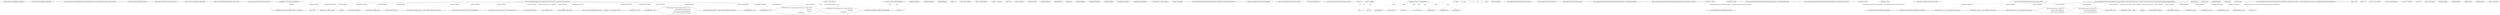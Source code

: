 digraph  {
m1_22 [cluster="System.Text.StringBuilder.StringBuilder()", file="StrikethroughTests.cs", label="Entry System.Text.StringBuilder.StringBuilder()", span="0-0"];
m1_24 [cluster="System.Text.StringBuilder.Append(char)", file="StrikethroughTests.cs", label="Entry System.Text.StringBuilder.Append(char)", span="0-0"];
m1_83 [cluster="CommonMark.CommonMarkException.CommonMarkException(string, CommonMark.Syntax.Block, System.Exception)", file="StrikethroughTests.cs", label="Entry CommonMark.CommonMarkException.CommonMarkException(string, CommonMark.Syntax.Block, System.Exception)", span="32-32"];
m1_25 [cluster="System.Text.StringBuilder.ToString()", file="StrikethroughTests.cs", label="Entry System.Text.StringBuilder.ToString()", span="0-0"];
m1_81 [cluster="System.IO.TextWriter.WriteLine(string, object)", file="StrikethroughTests.cs", label="Entry System.IO.TextWriter.WriteLine(string, object)", span="0-0"];
m1_23 [cluster="System.Text.StringBuilder.Append(string)", file="StrikethroughTests.cs", label="Entry System.Text.StringBuilder.Append(string)", span="0-0"];
m1_80 [cluster="System.IO.TextWriter.WriteLine(string, object, object)", file="StrikethroughTests.cs", label="Entry System.IO.TextWriter.WriteLine(string, object, object)", span="0-0"];
m1_86 [cluster="System.Collections.Generic.Stack<T>.Push(T)", file="StrikethroughTests.cs", label="Entry System.Collections.Generic.Stack<T>.Push(T)", span="0-0"];
m1_28 [cluster="CommonMark.Formatter.Printer.PrintBlocks(System.IO.TextWriter, CommonMark.Syntax.Block, int)", file="StrikethroughTests.cs", label="var inlineStack = new Stack<InlineStackEntry>()", span="49-49"];
m1_52 [cluster="CommonMark.Formatter.Printer.PrintBlocks(System.IO.TextWriter, CommonMark.Syntax.Block, int)", file="StrikethroughTests.cs", label="writer.WriteLine(''indented_code {0}'', format_str(block.StringContent.ToString()))", span="103-103"];
m1_54 [cluster="CommonMark.Formatter.Printer.PrintBlocks(System.IO.TextWriter, CommonMark.Syntax.Block, int)", file="StrikethroughTests.cs", label="writer.WriteLine(''fenced_code length={0} info={1} {2}'',\r\n                               block.FencedCodeData.FenceLength,\r\n                               format_str(block.FencedCodeData.Info),\r\n                               format_str(block.StringContent.ToString()))", span="107-110"];
m1_56 [cluster="CommonMark.Formatter.Printer.PrintBlocks(System.IO.TextWriter, CommonMark.Syntax.Block, int)", file="StrikethroughTests.cs", label="writer.WriteLine(''html_block {0}'', format_str(block.StringContent.ToString()))", span="114-114"];
m1_26 [cluster="CommonMark.Formatter.Printer.PrintBlocks(System.IO.TextWriter, CommonMark.Syntax.Block, int)", file="StrikethroughTests.cs", label="Entry CommonMark.Formatter.Printer.PrintBlocks(System.IO.TextWriter, CommonMark.Syntax.Block, int)", span="46-46"];
m1_51 [cluster="CommonMark.Formatter.Printer.PrintBlocks(System.IO.TextWriter, CommonMark.Syntax.Block, int)", file="StrikethroughTests.cs", label="BlockTag.IndentedCode", span="102-102"];
m1_60 [cluster="CommonMark.Formatter.Printer.PrintBlocks(System.IO.TextWriter, CommonMark.Syntax.Block, int)", file="StrikethroughTests.cs", label="block.InlineContent != null", span="125-125"];
m1_53 [cluster="CommonMark.Formatter.Printer.PrintBlocks(System.IO.TextWriter, CommonMark.Syntax.Block, int)", file="StrikethroughTests.cs", label="BlockTag.FencedCode", span="106-106"];
m1_55 [cluster="CommonMark.Formatter.Printer.PrintBlocks(System.IO.TextWriter, CommonMark.Syntax.Block, int)", file="StrikethroughTests.cs", label="BlockTag.HtmlBlock", span="113-113"];
m1_27 [cluster="CommonMark.Formatter.Printer.PrintBlocks(System.IO.TextWriter, CommonMark.Syntax.Block, int)", file="StrikethroughTests.cs", label="var stack = new Stack<BlockStackEntry>()", span="48-48"];
m1_29 [cluster="CommonMark.Formatter.Printer.PrintBlocks(System.IO.TextWriter, CommonMark.Syntax.Block, int)", file="StrikethroughTests.cs", label="block != null", span="51-51"];
m1_30 [cluster="CommonMark.Formatter.Printer.PrintBlocks(System.IO.TextWriter, CommonMark.Syntax.Block, int)", file="StrikethroughTests.cs", label="writer.Write(new string(' ', indent))", span="53-53"];
m1_31 [cluster="CommonMark.Formatter.Printer.PrintBlocks(System.IO.TextWriter, CommonMark.Syntax.Block, int)", file="StrikethroughTests.cs", label="block.Tag", span="55-55"];
m1_33 [cluster="CommonMark.Formatter.Printer.PrintBlocks(System.IO.TextWriter, CommonMark.Syntax.Block, int)", file="StrikethroughTests.cs", label="writer.WriteLine(''document'')", span="58-58"];
m1_35 [cluster="CommonMark.Formatter.Printer.PrintBlocks(System.IO.TextWriter, CommonMark.Syntax.Block, int)", file="StrikethroughTests.cs", label="writer.WriteLine(''block_quote'')", span="62-62"];
m1_37 [cluster="CommonMark.Formatter.Printer.PrintBlocks(System.IO.TextWriter, CommonMark.Syntax.Block, int)", file="StrikethroughTests.cs", label="writer.WriteLine(''list_item'')", span="66-66"];
m1_39 [cluster="CommonMark.Formatter.Printer.PrintBlocks(System.IO.TextWriter, CommonMark.Syntax.Block, int)", file="StrikethroughTests.cs", label="var data = block.ListData", span="70-70"];
m1_41 [cluster="CommonMark.Formatter.Printer.PrintBlocks(System.IO.TextWriter, CommonMark.Syntax.Block, int)", file="StrikethroughTests.cs", label="writer.WriteLine(''list (type=ordered tight={0} start={1} delim={2})'',\r\n                                 data.IsTight,\r\n                                 data.Start,\r\n                                 data.Delimiter)", span="73-76"];
m1_42 [cluster="CommonMark.Formatter.Printer.PrintBlocks(System.IO.TextWriter, CommonMark.Syntax.Block, int)", file="StrikethroughTests.cs", label="writer.WriteLine(''list (type=bullet tight={0} bullet_char={1})'',\r\n                                 data.IsTight,\r\n                                 data.BulletChar)", span="80-82"];
m1_44 [cluster="CommonMark.Formatter.Printer.PrintBlocks(System.IO.TextWriter, CommonMark.Syntax.Block, int)", file="StrikethroughTests.cs", label="writer.WriteLine(''atx_header (level={0})'', block.HeaderLevel)", span="87-87"];
m1_46 [cluster="CommonMark.Formatter.Printer.PrintBlocks(System.IO.TextWriter, CommonMark.Syntax.Block, int)", file="StrikethroughTests.cs", label="writer.WriteLine(''setext_header (level={0})'', block.HeaderLevel)", span="91-91"];
m1_48 [cluster="CommonMark.Formatter.Printer.PrintBlocks(System.IO.TextWriter, CommonMark.Syntax.Block, int)", file="StrikethroughTests.cs", label="writer.WriteLine(''paragraph'')", span="95-95"];
m1_50 [cluster="CommonMark.Formatter.Printer.PrintBlocks(System.IO.TextWriter, CommonMark.Syntax.Block, int)", file="StrikethroughTests.cs", label="writer.WriteLine(''hrule'')", span="99-99"];
m1_58 [cluster="CommonMark.Formatter.Printer.PrintBlocks(System.IO.TextWriter, CommonMark.Syntax.Block, int)", file="StrikethroughTests.cs", label="writer.WriteLine(''reference_def'')", span="118-118"];
m1_59 [cluster="CommonMark.Formatter.Printer.PrintBlocks(System.IO.TextWriter, CommonMark.Syntax.Block, int)", file="StrikethroughTests.cs", label="throw new CommonMarkException(''Block type '' + block.Tag + '' is not supported.'', block);", span="122-122"];
m1_61 [cluster="CommonMark.Formatter.Printer.PrintBlocks(System.IO.TextWriter, CommonMark.Syntax.Block, int)", file="StrikethroughTests.cs", label="PrintInlines(writer, block.InlineContent, indent + 2, inlineStack)", span="127-127"];
m1_62 [cluster="CommonMark.Formatter.Printer.PrintBlocks(System.IO.TextWriter, CommonMark.Syntax.Block, int)", file="StrikethroughTests.cs", label="block.FirstChild != null", span="130-130"];
m1_63 [cluster="CommonMark.Formatter.Printer.PrintBlocks(System.IO.TextWriter, CommonMark.Syntax.Block, int)", file="StrikethroughTests.cs", label="block.NextSibling != null", span="132-132"];
m1_64 [cluster="CommonMark.Formatter.Printer.PrintBlocks(System.IO.TextWriter, CommonMark.Syntax.Block, int)", file="StrikethroughTests.cs", label="stack.Push(new BlockStackEntry(indent, block.NextSibling))", span="133-133"];
m1_65 [cluster="CommonMark.Formatter.Printer.PrintBlocks(System.IO.TextWriter, CommonMark.Syntax.Block, int)", file="StrikethroughTests.cs", label="indent += 2", span="135-135"];
m1_66 [cluster="CommonMark.Formatter.Printer.PrintBlocks(System.IO.TextWriter, CommonMark.Syntax.Block, int)", file="StrikethroughTests.cs", label="block = block.FirstChild", span="136-136"];
m1_67 [cluster="CommonMark.Formatter.Printer.PrintBlocks(System.IO.TextWriter, CommonMark.Syntax.Block, int)", file="StrikethroughTests.cs", label="block.NextSibling != null", span="138-138"];
m1_68 [cluster="CommonMark.Formatter.Printer.PrintBlocks(System.IO.TextWriter, CommonMark.Syntax.Block, int)", file="StrikethroughTests.cs", label="block = block.NextSibling", span="140-140"];
m1_69 [cluster="CommonMark.Formatter.Printer.PrintBlocks(System.IO.TextWriter, CommonMark.Syntax.Block, int)", file="StrikethroughTests.cs", label="stack.Count > 0", span="142-142"];
m1_70 [cluster="CommonMark.Formatter.Printer.PrintBlocks(System.IO.TextWriter, CommonMark.Syntax.Block, int)", file="StrikethroughTests.cs", label="var entry = stack.Pop()", span="144-144"];
m1_73 [cluster="CommonMark.Formatter.Printer.PrintBlocks(System.IO.TextWriter, CommonMark.Syntax.Block, int)", file="StrikethroughTests.cs", label="block = null", span="150-150"];
m1_72 [cluster="CommonMark.Formatter.Printer.PrintBlocks(System.IO.TextWriter, CommonMark.Syntax.Block, int)", file="StrikethroughTests.cs", label="block = entry.Target", span="146-146"];
m1_32 [cluster="CommonMark.Formatter.Printer.PrintBlocks(System.IO.TextWriter, CommonMark.Syntax.Block, int)", file="StrikethroughTests.cs", label="BlockTag.Document", span="57-57"];
m1_34 [cluster="CommonMark.Formatter.Printer.PrintBlocks(System.IO.TextWriter, CommonMark.Syntax.Block, int)", file="StrikethroughTests.cs", label="BlockTag.BlockQuote", span="61-61"];
m1_36 [cluster="CommonMark.Formatter.Printer.PrintBlocks(System.IO.TextWriter, CommonMark.Syntax.Block, int)", file="StrikethroughTests.cs", label="BlockTag.ListItem", span="65-65"];
m1_38 [cluster="CommonMark.Formatter.Printer.PrintBlocks(System.IO.TextWriter, CommonMark.Syntax.Block, int)", file="StrikethroughTests.cs", label="BlockTag.List", span="69-69"];
m1_43 [cluster="CommonMark.Formatter.Printer.PrintBlocks(System.IO.TextWriter, CommonMark.Syntax.Block, int)", file="StrikethroughTests.cs", label="BlockTag.AtxHeader", span="86-86"];
m1_45 [cluster="CommonMark.Formatter.Printer.PrintBlocks(System.IO.TextWriter, CommonMark.Syntax.Block, int)", file="StrikethroughTests.cs", label="BlockTag.SETextHeader", span="90-90"];
m1_47 [cluster="CommonMark.Formatter.Printer.PrintBlocks(System.IO.TextWriter, CommonMark.Syntax.Block, int)", file="StrikethroughTests.cs", label="BlockTag.Paragraph", span="94-94"];
m1_49 [cluster="CommonMark.Formatter.Printer.PrintBlocks(System.IO.TextWriter, CommonMark.Syntax.Block, int)", file="StrikethroughTests.cs", label="BlockTag.HorizontalRuler", span="98-98"];
m1_57 [cluster="CommonMark.Formatter.Printer.PrintBlocks(System.IO.TextWriter, CommonMark.Syntax.Block, int)", file="StrikethroughTests.cs", label="BlockTag.ReferenceDefinition", span="117-117"];
m1_40 [cluster="CommonMark.Formatter.Printer.PrintBlocks(System.IO.TextWriter, CommonMark.Syntax.Block, int)", file="StrikethroughTests.cs", label="data.ListType == ListType.Ordered", span="71-71"];
m1_71 [cluster="CommonMark.Formatter.Printer.PrintBlocks(System.IO.TextWriter, CommonMark.Syntax.Block, int)", file="StrikethroughTests.cs", label="indent = entry.Indent", span="145-145"];
m1_74 [cluster="CommonMark.Formatter.Printer.PrintBlocks(System.IO.TextWriter, CommonMark.Syntax.Block, int)", file="StrikethroughTests.cs", label="Exit CommonMark.Formatter.Printer.PrintBlocks(System.IO.TextWriter, CommonMark.Syntax.Block, int)", span="46-46"];
m1_82 [cluster="CommonMark.Syntax.StringContent.ToString()", file="StrikethroughTests.cs", label="Entry CommonMark.Syntax.StringContent.ToString()", span="50-50"];
m1_75 [cluster="System.Collections.Generic.Stack<T>.Stack()", file="StrikethroughTests.cs", label="Entry System.Collections.Generic.Stack<T>.Stack()", span="0-0"];
m1_76 [cluster="string.String(char, int)", file="StrikethroughTests.cs", label="Entry string.String(char, int)", span="0-0"];
m1_0 [cluster="CommonMark.Formatter.Printer.format_str(string)", file="StrikethroughTests.cs", label="Entry CommonMark.Formatter.Printer.format_str(string)", span="9-9"];
m1_18 [cluster="CommonMark.Formatter.Printer.format_str(string)", color=green, community=0, file="StrikethroughTests.cs", label="pos++", prediction=0, span="37-37"];
m1_3 [cluster="CommonMark.Formatter.Printer.format_str(string)", file="StrikethroughTests.cs", label="int pos = 0", span="14-14"];
m1_12 [cluster="CommonMark.Formatter.Printer.format_str(string)", file="StrikethroughTests.cs", label="result.Append(''\\n'')", span="25-25"];
m1_14 [cluster="CommonMark.Formatter.Printer.format_str(string)", file="StrikethroughTests.cs", label="result.Append(''\\\'''')", span="28-28"];
m1_16 [cluster="CommonMark.Formatter.Printer.format_str(string)", file="StrikethroughTests.cs", label="result.Append(''\\\\'')", span="31-31"];
m1_17 [cluster="CommonMark.Formatter.Printer.format_str(string)", file="StrikethroughTests.cs", label="result.Append(c)", span="34-34"];
m1_8 [cluster="CommonMark.Formatter.Printer.format_str(string)", file="StrikethroughTests.cs", label="pos < len", span="19-19"];
m1_19 [cluster="CommonMark.Formatter.Printer.format_str(string)", color=green, community=0, file="StrikethroughTests.cs", label="result.Append(''\'''')", prediction=1, span="39-39"];
m1_5 [cluster="CommonMark.Formatter.Printer.format_str(string)", file="StrikethroughTests.cs", label="StringBuilder result = new StringBuilder()", span="16-16"];
m1_20 [cluster="CommonMark.Formatter.Printer.format_str(string)", color=green, community=0, file="StrikethroughTests.cs", label="return result.ToString();", prediction=1, span="40-40"];
m1_1 [cluster="CommonMark.Formatter.Printer.format_str(string)", file="StrikethroughTests.cs", label="s == null", span="11-11"];
m1_4 [cluster="CommonMark.Formatter.Printer.format_str(string)", file="StrikethroughTests.cs", label="int len = s.Length", span="15-15"];
m1_9 [cluster="CommonMark.Formatter.Printer.format_str(string)", file="StrikethroughTests.cs", label="c = s[pos]", span="21-21"];
m1_11 [cluster="CommonMark.Formatter.Printer.format_str(string)", file="StrikethroughTests.cs", label="'\n'", span="24-24"];
m1_13 [cluster="CommonMark.Formatter.Printer.format_str(string)", file="StrikethroughTests.cs", label="''''", span="27-27"];
m1_15 [cluster="CommonMark.Formatter.Printer.format_str(string)", file="StrikethroughTests.cs", label="'\\'", span="30-30"];
m1_10 [cluster="CommonMark.Formatter.Printer.format_str(string)", file="StrikethroughTests.cs", label=c, span="22-22"];
m1_7 [cluster="CommonMark.Formatter.Printer.format_str(string)", file="StrikethroughTests.cs", label="result.Append(''\'''')", span="18-18"];
m1_6 [cluster="CommonMark.Formatter.Printer.format_str(string)", file="StrikethroughTests.cs", label="char c", span="17-17"];
m1_2 [cluster="CommonMark.Formatter.Printer.format_str(string)", file="StrikethroughTests.cs", label="return string.Empty;", span="12-12"];
m1_21 [cluster="CommonMark.Formatter.Printer.format_str(string)", file="StrikethroughTests.cs", label="Exit CommonMark.Formatter.Printer.format_str(string)", span="9-9"];
m1_77 [cluster="System.IO.TextWriter.Write(string)", file="StrikethroughTests.cs", label="Entry System.IO.TextWriter.Write(string)", span="0-0"];
m1_78 [cluster="System.IO.TextWriter.WriteLine(string)", file="StrikethroughTests.cs", label="Entry System.IO.TextWriter.WriteLine(string)", span="0-0"];
m1_125 [cluster="CommonMark.Formatter.Printer.BlockStackEntry.BlockStackEntry(int, CommonMark.Syntax.Block)", file="StrikethroughTests.cs", label="Exit CommonMark.Formatter.Printer.BlockStackEntry.BlockStackEntry(int, CommonMark.Syntax.Block)", span="233-233"];
m1_85 [cluster="CommonMark.Formatter.Printer.BlockStackEntry.BlockStackEntry(int, CommonMark.Syntax.Block)", file="StrikethroughTests.cs", label="Entry CommonMark.Formatter.Printer.BlockStackEntry.BlockStackEntry(int, CommonMark.Syntax.Block)", span="233-233"];
m1_123 [cluster="CommonMark.Formatter.Printer.BlockStackEntry.BlockStackEntry(int, CommonMark.Syntax.Block)", file="StrikethroughTests.cs", label="this.Indent = indent", span="235-235"];
m1_124 [cluster="CommonMark.Formatter.Printer.BlockStackEntry.BlockStackEntry(int, CommonMark.Syntax.Block)", file="StrikethroughTests.cs", label="this.Target = target", span="236-236"];
m1_128 [cluster="CommonMark.Formatter.Printer.InlineStackEntry.InlineStackEntry(int, CommonMark.Syntax.Inline)", file="StrikethroughTests.cs", label="Exit CommonMark.Formatter.Printer.InlineStackEntry.InlineStackEntry(int, CommonMark.Syntax.Inline)", span="243-243"];
m1_122 [cluster="CommonMark.Formatter.Printer.InlineStackEntry.InlineStackEntry(int, CommonMark.Syntax.Inline)", file="StrikethroughTests.cs", label="Entry CommonMark.Formatter.Printer.InlineStackEntry.InlineStackEntry(int, CommonMark.Syntax.Inline)", span="243-243"];
m1_126 [cluster="CommonMark.Formatter.Printer.InlineStackEntry.InlineStackEntry(int, CommonMark.Syntax.Inline)", file="StrikethroughTests.cs", label="this.Indent = indent", span="245-245"];
m1_127 [cluster="CommonMark.Formatter.Printer.InlineStackEntry.InlineStackEntry(int, CommonMark.Syntax.Inline)", file="StrikethroughTests.cs", label="this.Target = target", span="246-246"];
m1_87 [cluster="System.Collections.Generic.Stack<T>.Pop()", file="StrikethroughTests.cs", label="Entry System.Collections.Generic.Stack<T>.Pop()", span="0-0"];
m1_79 [cluster="System.IO.TextWriter.WriteLine(string, object, object, object)", file="StrikethroughTests.cs", label="Entry System.IO.TextWriter.WriteLine(string, object, object, object)", span="0-0"];
m1_111 [cluster="CommonMark.Formatter.Printer.PrintInlines(System.IO.TextWriter, CommonMark.Syntax.Inline, int, System.Collections.Generic.Stack<CommonMark.Formatter.Printer.InlineStackEntry>)", file="StrikethroughTests.cs", label="stack.Push(new InlineStackEntry(indent, inline.NextSibling))", span="207-207"];
m1_92 [cluster="CommonMark.Formatter.Printer.PrintInlines(System.IO.TextWriter, CommonMark.Syntax.Inline, int, System.Collections.Generic.Stack<CommonMark.Formatter.Printer.InlineStackEntry>)", file="StrikethroughTests.cs", label="writer.WriteLine(''str {0}'', format_str(inline.LiteralContent))", span="164-164"];
m1_98 [cluster="CommonMark.Formatter.Printer.PrintInlines(System.IO.TextWriter, CommonMark.Syntax.Inline, int, System.Collections.Generic.Stack<CommonMark.Formatter.Printer.InlineStackEntry>)", file="StrikethroughTests.cs", label="writer.WriteLine(''code {0}'', format_str(inline.LiteralContent))", span="176-176"];
m1_100 [cluster="CommonMark.Formatter.Printer.PrintInlines(System.IO.TextWriter, CommonMark.Syntax.Inline, int, System.Collections.Generic.Stack<CommonMark.Formatter.Printer.InlineStackEntry>)", file="StrikethroughTests.cs", label="writer.WriteLine(''html {0}'', format_str(inline.LiteralContent))", span="180-180"];
m1_102 [cluster="CommonMark.Formatter.Printer.PrintInlines(System.IO.TextWriter, CommonMark.Syntax.Inline, int, System.Collections.Generic.Stack<CommonMark.Formatter.Printer.InlineStackEntry>)", file="StrikethroughTests.cs", label="writer.WriteLine(''link url={0} title={1}'',\r\n                               format_str(inline.Linkable.Url),\r\n                               format_str(inline.Linkable.Title))", span="184-186"];
m1_104 [cluster="CommonMark.Formatter.Printer.PrintInlines(System.IO.TextWriter, CommonMark.Syntax.Inline, int, System.Collections.Generic.Stack<CommonMark.Formatter.Printer.InlineStackEntry>)", file="StrikethroughTests.cs", label="writer.WriteLine(''image url={0} title={1}'',\r\n                               format_str(inline.Linkable.Url),\r\n                               format_str(inline.Linkable.Title))", span="190-192"];
m1_84 [cluster="CommonMark.Formatter.Printer.PrintInlines(System.IO.TextWriter, CommonMark.Syntax.Inline, int, System.Collections.Generic.Stack<CommonMark.Formatter.Printer.InlineStackEntry>)", file="StrikethroughTests.cs", label="Entry CommonMark.Formatter.Printer.PrintInlines(System.IO.TextWriter, CommonMark.Syntax.Inline, int, System.Collections.Generic.Stack<CommonMark.Formatter.Printer.InlineStackEntry>)", span="155-155"];
m1_91 [cluster="CommonMark.Formatter.Printer.PrintInlines(System.IO.TextWriter, CommonMark.Syntax.Inline, int, System.Collections.Generic.Stack<CommonMark.Formatter.Printer.InlineStackEntry>)", file="StrikethroughTests.cs", label="InlineTag.String", span="163-163"];
m1_109 [cluster="CommonMark.Formatter.Printer.PrintInlines(System.IO.TextWriter, CommonMark.Syntax.Inline, int, System.Collections.Generic.Stack<CommonMark.Formatter.Printer.InlineStackEntry>)", file="StrikethroughTests.cs", label="inline.FirstChild != null", span="204-204"];
m1_97 [cluster="CommonMark.Formatter.Printer.PrintInlines(System.IO.TextWriter, CommonMark.Syntax.Inline, int, System.Collections.Generic.Stack<CommonMark.Formatter.Printer.InlineStackEntry>)", file="StrikethroughTests.cs", label="InlineTag.Code", span="175-175"];
m1_99 [cluster="CommonMark.Formatter.Printer.PrintInlines(System.IO.TextWriter, CommonMark.Syntax.Inline, int, System.Collections.Generic.Stack<CommonMark.Formatter.Printer.InlineStackEntry>)", file="StrikethroughTests.cs", label="InlineTag.RawHtml", span="179-179"];
m1_101 [cluster="CommonMark.Formatter.Printer.PrintInlines(System.IO.TextWriter, CommonMark.Syntax.Inline, int, System.Collections.Generic.Stack<CommonMark.Formatter.Printer.InlineStackEntry>)", file="StrikethroughTests.cs", label="InlineTag.Link", span="183-183"];
m1_103 [cluster="CommonMark.Formatter.Printer.PrintInlines(System.IO.TextWriter, CommonMark.Syntax.Inline, int, System.Collections.Generic.Stack<CommonMark.Formatter.Printer.InlineStackEntry>)", file="StrikethroughTests.cs", label="InlineTag.Image", span="189-189"];
m1_121 [cluster="CommonMark.Formatter.Printer.PrintInlines(System.IO.TextWriter, CommonMark.Syntax.Inline, int, System.Collections.Generic.Stack<CommonMark.Formatter.Printer.InlineStackEntry>)", file="StrikethroughTests.cs", label="Exit CommonMark.Formatter.Printer.PrintInlines(System.IO.TextWriter, CommonMark.Syntax.Inline, int, System.Collections.Generic.Stack<CommonMark.Formatter.Printer.InlineStackEntry>)", span="155-155"];
m1_88 [cluster="CommonMark.Formatter.Printer.PrintInlines(System.IO.TextWriter, CommonMark.Syntax.Inline, int, System.Collections.Generic.Stack<CommonMark.Formatter.Printer.InlineStackEntry>)", file="StrikethroughTests.cs", label="inline != null", span="157-157"];
m1_89 [cluster="CommonMark.Formatter.Printer.PrintInlines(System.IO.TextWriter, CommonMark.Syntax.Inline, int, System.Collections.Generic.Stack<CommonMark.Formatter.Printer.InlineStackEntry>)", file="StrikethroughTests.cs", label="writer.Write(new string(' ', indent))", span="159-159"];
m1_90 [cluster="CommonMark.Formatter.Printer.PrintInlines(System.IO.TextWriter, CommonMark.Syntax.Inline, int, System.Collections.Generic.Stack<CommonMark.Formatter.Printer.InlineStackEntry>)", file="StrikethroughTests.cs", label="inline.Tag", span="161-161"];
m1_94 [cluster="CommonMark.Formatter.Printer.PrintInlines(System.IO.TextWriter, CommonMark.Syntax.Inline, int, System.Collections.Generic.Stack<CommonMark.Formatter.Printer.InlineStackEntry>)", file="StrikethroughTests.cs", label="writer.WriteLine(''linebreak'')", span="168-168"];
m1_96 [cluster="CommonMark.Formatter.Printer.PrintInlines(System.IO.TextWriter, CommonMark.Syntax.Inline, int, System.Collections.Generic.Stack<CommonMark.Formatter.Printer.InlineStackEntry>)", file="StrikethroughTests.cs", label="writer.WriteLine(''softbreak'')", span="172-172"];
m1_106 [cluster="CommonMark.Formatter.Printer.PrintInlines(System.IO.TextWriter, CommonMark.Syntax.Inline, int, System.Collections.Generic.Stack<CommonMark.Formatter.Printer.InlineStackEntry>)", file="StrikethroughTests.cs", label="writer.WriteLine(''strong'')", span="196-196"];
m1_108 [cluster="CommonMark.Formatter.Printer.PrintInlines(System.IO.TextWriter, CommonMark.Syntax.Inline, int, System.Collections.Generic.Stack<CommonMark.Formatter.Printer.InlineStackEntry>)", file="StrikethroughTests.cs", label="writer.WriteLine(''emph'')", span="200-200"];
m1_110 [cluster="CommonMark.Formatter.Printer.PrintInlines(System.IO.TextWriter, CommonMark.Syntax.Inline, int, System.Collections.Generic.Stack<CommonMark.Formatter.Printer.InlineStackEntry>)", file="StrikethroughTests.cs", label="inline.NextSibling != null", span="206-206"];
m1_112 [cluster="CommonMark.Formatter.Printer.PrintInlines(System.IO.TextWriter, CommonMark.Syntax.Inline, int, System.Collections.Generic.Stack<CommonMark.Formatter.Printer.InlineStackEntry>)", file="StrikethroughTests.cs", label="indent += 2", span="209-209"];
m1_113 [cluster="CommonMark.Formatter.Printer.PrintInlines(System.IO.TextWriter, CommonMark.Syntax.Inline, int, System.Collections.Generic.Stack<CommonMark.Formatter.Printer.InlineStackEntry>)", file="StrikethroughTests.cs", label="inline = inline.FirstChild", span="210-210"];
m1_114 [cluster="CommonMark.Formatter.Printer.PrintInlines(System.IO.TextWriter, CommonMark.Syntax.Inline, int, System.Collections.Generic.Stack<CommonMark.Formatter.Printer.InlineStackEntry>)", file="StrikethroughTests.cs", label="inline.NextSibling != null", span="212-212"];
m1_115 [cluster="CommonMark.Formatter.Printer.PrintInlines(System.IO.TextWriter, CommonMark.Syntax.Inline, int, System.Collections.Generic.Stack<CommonMark.Formatter.Printer.InlineStackEntry>)", file="StrikethroughTests.cs", label="inline = inline.NextSibling", span="214-214"];
m1_116 [cluster="CommonMark.Formatter.Printer.PrintInlines(System.IO.TextWriter, CommonMark.Syntax.Inline, int, System.Collections.Generic.Stack<CommonMark.Formatter.Printer.InlineStackEntry>)", file="StrikethroughTests.cs", label="stack.Count > 0", span="216-216"];
m1_117 [cluster="CommonMark.Formatter.Printer.PrintInlines(System.IO.TextWriter, CommonMark.Syntax.Inline, int, System.Collections.Generic.Stack<CommonMark.Formatter.Printer.InlineStackEntry>)", file="StrikethroughTests.cs", label="var entry = stack.Pop()", span="218-218"];
m1_120 [cluster="CommonMark.Formatter.Printer.PrintInlines(System.IO.TextWriter, CommonMark.Syntax.Inline, int, System.Collections.Generic.Stack<CommonMark.Formatter.Printer.InlineStackEntry>)", file="StrikethroughTests.cs", label="inline = null", span="224-224"];
m1_119 [cluster="CommonMark.Formatter.Printer.PrintInlines(System.IO.TextWriter, CommonMark.Syntax.Inline, int, System.Collections.Generic.Stack<CommonMark.Formatter.Printer.InlineStackEntry>)", file="StrikethroughTests.cs", label="inline = entry.Target", span="220-220"];
m1_93 [cluster="CommonMark.Formatter.Printer.PrintInlines(System.IO.TextWriter, CommonMark.Syntax.Inline, int, System.Collections.Generic.Stack<CommonMark.Formatter.Printer.InlineStackEntry>)", file="StrikethroughTests.cs", label="InlineTag.LineBreak", span="167-167"];
m1_95 [cluster="CommonMark.Formatter.Printer.PrintInlines(System.IO.TextWriter, CommonMark.Syntax.Inline, int, System.Collections.Generic.Stack<CommonMark.Formatter.Printer.InlineStackEntry>)", file="StrikethroughTests.cs", label="InlineTag.SoftBreak", span="171-171"];
m1_105 [cluster="CommonMark.Formatter.Printer.PrintInlines(System.IO.TextWriter, CommonMark.Syntax.Inline, int, System.Collections.Generic.Stack<CommonMark.Formatter.Printer.InlineStackEntry>)", file="StrikethroughTests.cs", label="InlineTag.Strong", span="195-195"];
m1_107 [cluster="CommonMark.Formatter.Printer.PrintInlines(System.IO.TextWriter, CommonMark.Syntax.Inline, int, System.Collections.Generic.Stack<CommonMark.Formatter.Printer.InlineStackEntry>)", file="StrikethroughTests.cs", label="InlineTag.Emphasis", span="199-199"];
m1_118 [cluster="CommonMark.Formatter.Printer.PrintInlines(System.IO.TextWriter, CommonMark.Syntax.Inline, int, System.Collections.Generic.Stack<CommonMark.Formatter.Printer.InlineStackEntry>)", file="StrikethroughTests.cs", label="indent = entry.Indent", span="219-219"];
m1_129 [file="StrikethroughTests.cs", label="out CommonMark.Formatter.Printer.BlockStackEntry", span=""];
m1_130 [file="StrikethroughTests.cs", label="out CommonMark.Formatter.Printer.InlineStackEntry", span=""];
m1_28 -> m1_61  [color=darkseagreen4, key=1, label=inlineStack, style=dashed];
m1_26 -> m1_52  [color=darkseagreen4, key=1, label="System.IO.TextWriter", style=dashed];
m1_26 -> m1_54  [color=darkseagreen4, key=1, label="System.IO.TextWriter", style=dashed];
m1_26 -> m1_56  [color=darkseagreen4, key=1, label="System.IO.TextWriter", style=dashed];
m1_26 -> m1_29  [color=darkseagreen4, key=1, label="CommonMark.Syntax.Block", style=dashed];
m1_26 -> m1_30  [color=darkseagreen4, key=1, label="System.IO.TextWriter", style=dashed];
m1_26 -> m1_31  [color=darkseagreen4, key=1, label="CommonMark.Syntax.Block", style=dashed];
m1_26 -> m1_33  [color=darkseagreen4, key=1, label="System.IO.TextWriter", style=dashed];
m1_26 -> m1_35  [color=darkseagreen4, key=1, label="System.IO.TextWriter", style=dashed];
m1_26 -> m1_37  [color=darkseagreen4, key=1, label="System.IO.TextWriter", style=dashed];
m1_26 -> m1_41  [color=darkseagreen4, key=1, label="System.IO.TextWriter", style=dashed];
m1_26 -> m1_42  [color=darkseagreen4, key=1, label="System.IO.TextWriter", style=dashed];
m1_26 -> m1_44  [color=darkseagreen4, key=1, label="System.IO.TextWriter", style=dashed];
m1_26 -> m1_46  [color=darkseagreen4, key=1, label="System.IO.TextWriter", style=dashed];
m1_26 -> m1_48  [color=darkseagreen4, key=1, label="System.IO.TextWriter", style=dashed];
m1_26 -> m1_50  [color=darkseagreen4, key=1, label="System.IO.TextWriter", style=dashed];
m1_26 -> m1_58  [color=darkseagreen4, key=1, label="System.IO.TextWriter", style=dashed];
m1_26 -> m1_59  [color=darkseagreen4, key=1, label="CommonMark.Syntax.Block", style=dashed];
m1_26 -> m1_60  [color=darkseagreen4, key=1, label="CommonMark.Syntax.Block", style=dashed];
m1_26 -> m1_61  [color=darkseagreen4, key=1, label="System.IO.TextWriter", style=dashed];
m1_26 -> m1_62  [color=darkseagreen4, key=1, label="CommonMark.Syntax.Block", style=dashed];
m1_26 -> m1_63  [color=darkseagreen4, key=1, label="CommonMark.Syntax.Block", style=dashed];
m1_26 -> m1_64  [color=darkseagreen4, key=1, label="CommonMark.Syntax.Block", style=dashed];
m1_26 -> m1_67  [color=darkseagreen4, key=1, label="CommonMark.Syntax.Block", style=dashed];
m1_27 -> m1_64  [color=darkseagreen4, key=1, label=stack, style=dashed];
m1_27 -> m1_69  [color=darkseagreen4, key=1, label=stack, style=dashed];
m1_39 -> m1_41  [color=darkseagreen4, key=1, label=data, style=dashed];
m1_39 -> m1_42  [color=darkseagreen4, key=1, label=data, style=dashed];
m1_18 -> m1_18  [color=green, key=1, label=pos, style=dashed];
m1_3 -> m1_18  [color=green, key=1, label=pos, style=dashed];
m1_3 -> m1_8  [color=darkseagreen4, key=1, label=pos, style=dashed];
m1_5 -> m1_19  [color=green, key=1, label=result, style=dashed];
m1_5 -> m1_20  [color=green, key=1, label=result, style=dashed];
m1_5 -> m1_12  [color=darkseagreen4, key=1, label=result, style=dashed];
m1_5 -> m1_14  [color=darkseagreen4, key=1, label=result, style=dashed];
m1_5 -> m1_16  [color=darkseagreen4, key=1, label=result, style=dashed];
m1_5 -> m1_17  [color=darkseagreen4, key=1, label=result, style=dashed];
m1_5 -> m1_7  [color=darkseagreen4, key=1, label=result, style=dashed];
m1_4 -> m1_8  [color=darkseagreen4, key=1, label=len, style=dashed];
m1_9 -> m1_17  [color=darkseagreen4, key=1, label=c, style=dashed];
m1_123 -> m1_129  [color=darkseagreen4, key=1, label="CommonMark.Formatter.Printer.BlockStackEntry", style=dashed];
m1_124 -> m1_129  [color=darkseagreen4, key=1, label="CommonMark.Formatter.Printer.BlockStackEntry", style=dashed];
m1_126 -> m1_130  [color=darkseagreen4, key=1, label="CommonMark.Formatter.Printer.InlineStackEntry", style=dashed];
m1_127 -> m1_130  [color=darkseagreen4, key=1, label="CommonMark.Formatter.Printer.InlineStackEntry", style=dashed];
m1_84 -> m1_92  [color=darkseagreen4, key=1, label="System.IO.TextWriter", style=dashed];
m1_84 -> m1_98  [color=darkseagreen4, key=1, label="System.IO.TextWriter", style=dashed];
m1_84 -> m1_100  [color=darkseagreen4, key=1, label="System.IO.TextWriter", style=dashed];
m1_84 -> m1_102  [color=darkseagreen4, key=1, label="System.IO.TextWriter", style=dashed];
m1_84 -> m1_104  [color=darkseagreen4, key=1, label="System.IO.TextWriter", style=dashed];
m1_84 -> m1_89  [color=darkseagreen4, key=1, label="System.IO.TextWriter", style=dashed];
m1_84 -> m1_90  [color=darkseagreen4, key=1, label="CommonMark.Syntax.Inline", style=dashed];
m1_84 -> m1_94  [color=darkseagreen4, key=1, label="System.IO.TextWriter", style=dashed];
m1_84 -> m1_96  [color=darkseagreen4, key=1, label="System.IO.TextWriter", style=dashed];
m1_84 -> m1_106  [color=darkseagreen4, key=1, label="System.IO.TextWriter", style=dashed];
m1_84 -> m1_108  [color=darkseagreen4, key=1, label="System.IO.TextWriter", style=dashed];
m1_84 -> m1_109  [color=darkseagreen4, key=1, label="CommonMark.Syntax.Inline", style=dashed];
m1_84 -> m1_110  [color=darkseagreen4, key=1, label="CommonMark.Syntax.Inline", style=dashed];
m1_84 -> m1_111  [color=darkseagreen4, key=1, label="CommonMark.Syntax.Inline", style=dashed];
m1_84 -> m1_114  [color=darkseagreen4, key=1, label="CommonMark.Syntax.Inline", style=dashed];
m1_84 -> m1_116  [color=darkseagreen4, key=1, label="System.Collections.Generic.Stack<CommonMark.Formatter.Printer.InlineStackEntry>", style=dashed];
}
